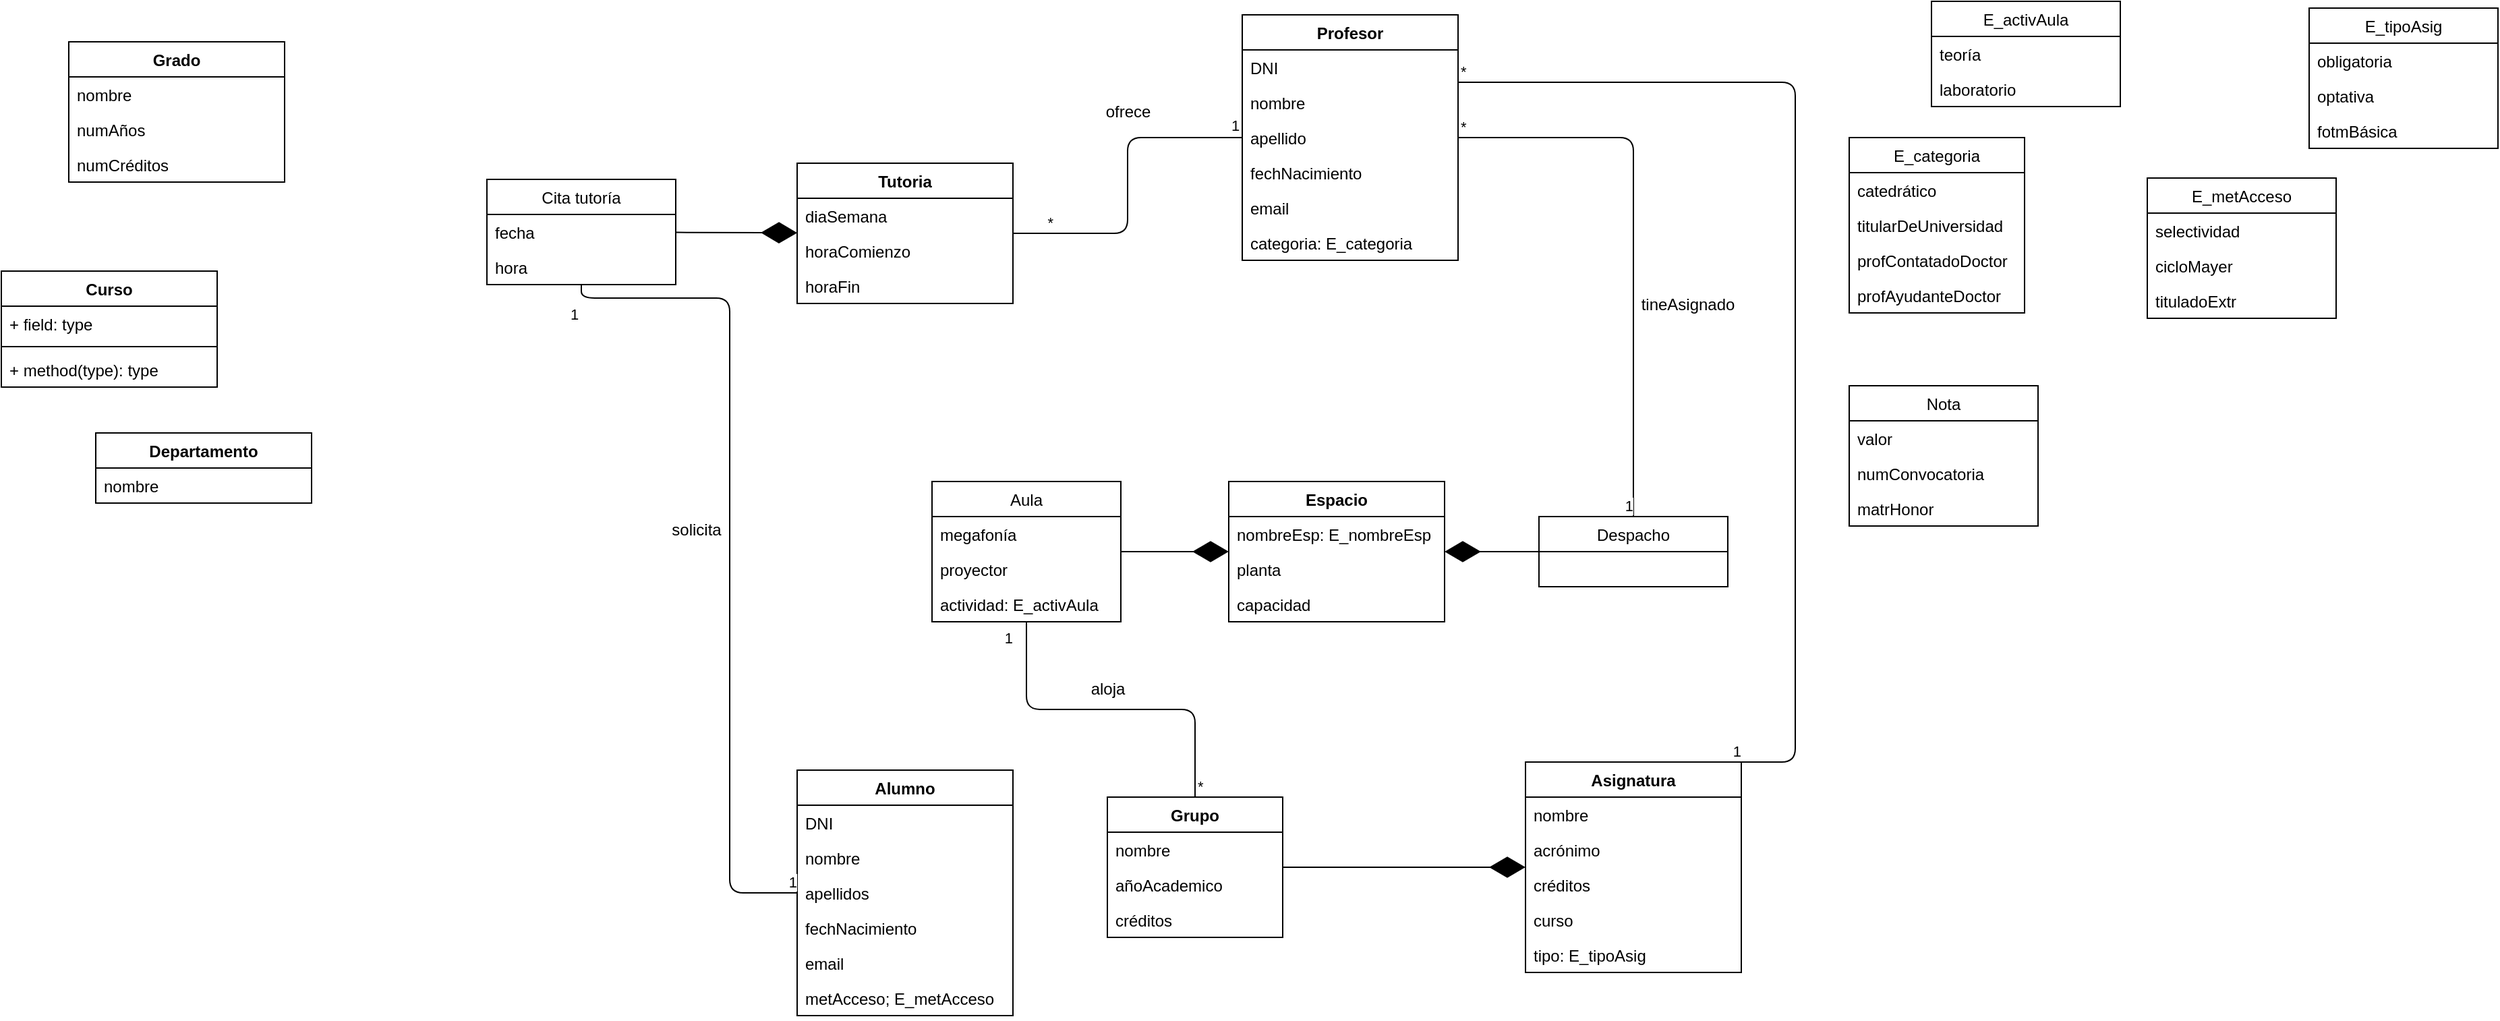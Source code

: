 <mxfile version="13.8.8" type="github">
  <diagram name="Page-1" id="e7e014a7-5840-1c2e-5031-d8a46d1fe8dd">
    <mxGraphModel dx="1422" dy="762" grid="1" gridSize="10" guides="1" tooltips="1" connect="1" arrows="1" fold="1" page="1" pageScale="1" pageWidth="1169" pageHeight="826" background="#ffffff" math="0" shadow="0">
      <root>
        <mxCell id="0" />
        <mxCell id="1" parent="0" />
        <mxCell id="M6ggTWckeQVyD1pX4SUF-41" value="Alumno" style="swimlane;fontStyle=1;align=center;verticalAlign=top;childLayout=stackLayout;horizontal=1;startSize=26;horizontalStack=0;resizeParent=1;resizeParentMax=0;resizeLast=0;collapsible=1;marginBottom=0;" parent="1" vertex="1">
          <mxGeometry x="670" y="580" width="160" height="182" as="geometry" />
        </mxCell>
        <mxCell id="M6ggTWckeQVyD1pX4SUF-164" value="DNI" style="text;strokeColor=none;fillColor=none;align=left;verticalAlign=top;spacingLeft=4;spacingRight=4;overflow=hidden;rotatable=0;points=[[0,0.5],[1,0.5]];portConstraint=eastwest;" parent="M6ggTWckeQVyD1pX4SUF-41" vertex="1">
          <mxGeometry y="26" width="160" height="26" as="geometry" />
        </mxCell>
        <mxCell id="M6ggTWckeQVyD1pX4SUF-165" value="nombre" style="text;strokeColor=none;fillColor=none;align=left;verticalAlign=top;spacingLeft=4;spacingRight=4;overflow=hidden;rotatable=0;points=[[0,0.5],[1,0.5]];portConstraint=eastwest;" parent="M6ggTWckeQVyD1pX4SUF-41" vertex="1">
          <mxGeometry y="52" width="160" height="26" as="geometry" />
        </mxCell>
        <mxCell id="M6ggTWckeQVyD1pX4SUF-166" value="apellidos" style="text;strokeColor=none;fillColor=none;align=left;verticalAlign=top;spacingLeft=4;spacingRight=4;overflow=hidden;rotatable=0;points=[[0,0.5],[1,0.5]];portConstraint=eastwest;" parent="M6ggTWckeQVyD1pX4SUF-41" vertex="1">
          <mxGeometry y="78" width="160" height="26" as="geometry" />
        </mxCell>
        <mxCell id="M6ggTWckeQVyD1pX4SUF-167" value="fechNacimiento" style="text;strokeColor=none;fillColor=none;align=left;verticalAlign=top;spacingLeft=4;spacingRight=4;overflow=hidden;rotatable=0;points=[[0,0.5],[1,0.5]];portConstraint=eastwest;" parent="M6ggTWckeQVyD1pX4SUF-41" vertex="1">
          <mxGeometry y="104" width="160" height="26" as="geometry" />
        </mxCell>
        <mxCell id="M6ggTWckeQVyD1pX4SUF-168" value="email" style="text;strokeColor=none;fillColor=none;align=left;verticalAlign=top;spacingLeft=4;spacingRight=4;overflow=hidden;rotatable=0;points=[[0,0.5],[1,0.5]];portConstraint=eastwest;" parent="M6ggTWckeQVyD1pX4SUF-41" vertex="1">
          <mxGeometry y="130" width="160" height="26" as="geometry" />
        </mxCell>
        <mxCell id="M6ggTWckeQVyD1pX4SUF-42" value="metAcceso; E_metAcceso" style="text;strokeColor=none;fillColor=none;align=left;verticalAlign=top;spacingLeft=4;spacingRight=4;overflow=hidden;rotatable=0;points=[[0,0.5],[1,0.5]];portConstraint=eastwest;" parent="M6ggTWckeQVyD1pX4SUF-41" vertex="1">
          <mxGeometry y="156" width="160" height="26" as="geometry" />
        </mxCell>
        <mxCell id="M6ggTWckeQVyD1pX4SUF-49" value="Asignatura" style="swimlane;fontStyle=1;align=center;verticalAlign=top;childLayout=stackLayout;horizontal=1;startSize=26;horizontalStack=0;resizeParent=1;resizeParentMax=0;resizeLast=0;collapsible=1;marginBottom=0;" parent="1" vertex="1">
          <mxGeometry x="1210" y="574" width="160" height="156" as="geometry" />
        </mxCell>
        <mxCell id="M6ggTWckeQVyD1pX4SUF-156" value="nombre" style="text;strokeColor=none;fillColor=none;align=left;verticalAlign=top;spacingLeft=4;spacingRight=4;overflow=hidden;rotatable=0;points=[[0,0.5],[1,0.5]];portConstraint=eastwest;" parent="M6ggTWckeQVyD1pX4SUF-49" vertex="1">
          <mxGeometry y="26" width="160" height="26" as="geometry" />
        </mxCell>
        <mxCell id="M6ggTWckeQVyD1pX4SUF-157" value="acrónimo" style="text;strokeColor=none;fillColor=none;align=left;verticalAlign=top;spacingLeft=4;spacingRight=4;overflow=hidden;rotatable=0;points=[[0,0.5],[1,0.5]];portConstraint=eastwest;" parent="M6ggTWckeQVyD1pX4SUF-49" vertex="1">
          <mxGeometry y="52" width="160" height="26" as="geometry" />
        </mxCell>
        <mxCell id="M6ggTWckeQVyD1pX4SUF-158" value="créditos" style="text;strokeColor=none;fillColor=none;align=left;verticalAlign=top;spacingLeft=4;spacingRight=4;overflow=hidden;rotatable=0;points=[[0,0.5],[1,0.5]];portConstraint=eastwest;" parent="M6ggTWckeQVyD1pX4SUF-49" vertex="1">
          <mxGeometry y="78" width="160" height="26" as="geometry" />
        </mxCell>
        <mxCell id="M6ggTWckeQVyD1pX4SUF-159" value="curso" style="text;strokeColor=none;fillColor=none;align=left;verticalAlign=top;spacingLeft=4;spacingRight=4;overflow=hidden;rotatable=0;points=[[0,0.5],[1,0.5]];portConstraint=eastwest;" parent="M6ggTWckeQVyD1pX4SUF-49" vertex="1">
          <mxGeometry y="104" width="160" height="26" as="geometry" />
        </mxCell>
        <mxCell id="M6ggTWckeQVyD1pX4SUF-50" value="tipo: E_tipoAsig" style="text;strokeColor=none;fillColor=none;align=left;verticalAlign=top;spacingLeft=4;spacingRight=4;overflow=hidden;rotatable=0;points=[[0,0.5],[1,0.5]];portConstraint=eastwest;" parent="M6ggTWckeQVyD1pX4SUF-49" vertex="1">
          <mxGeometry y="130" width="160" height="26" as="geometry" />
        </mxCell>
        <mxCell id="M6ggTWckeQVyD1pX4SUF-53" value="Grado" style="swimlane;fontStyle=1;align=center;verticalAlign=top;childLayout=stackLayout;horizontal=1;startSize=26;horizontalStack=0;resizeParent=1;resizeParentMax=0;resizeLast=0;collapsible=1;marginBottom=0;" parent="1" vertex="1">
          <mxGeometry x="130" y="40" width="160" height="104" as="geometry" />
        </mxCell>
        <mxCell id="M6ggTWckeQVyD1pX4SUF-177" value="nombre" style="text;strokeColor=none;fillColor=none;align=left;verticalAlign=top;spacingLeft=4;spacingRight=4;overflow=hidden;rotatable=0;points=[[0,0.5],[1,0.5]];portConstraint=eastwest;" parent="M6ggTWckeQVyD1pX4SUF-53" vertex="1">
          <mxGeometry y="26" width="160" height="26" as="geometry" />
        </mxCell>
        <mxCell id="M6ggTWckeQVyD1pX4SUF-178" value="numAños" style="text;strokeColor=none;fillColor=none;align=left;verticalAlign=top;spacingLeft=4;spacingRight=4;overflow=hidden;rotatable=0;points=[[0,0.5],[1,0.5]];portConstraint=eastwest;" parent="M6ggTWckeQVyD1pX4SUF-53" vertex="1">
          <mxGeometry y="52" width="160" height="26" as="geometry" />
        </mxCell>
        <mxCell id="M6ggTWckeQVyD1pX4SUF-54" value="numCréditos" style="text;strokeColor=none;fillColor=none;align=left;verticalAlign=top;spacingLeft=4;spacingRight=4;overflow=hidden;rotatable=0;points=[[0,0.5],[1,0.5]];portConstraint=eastwest;" parent="M6ggTWckeQVyD1pX4SUF-53" vertex="1">
          <mxGeometry y="78" width="160" height="26" as="geometry" />
        </mxCell>
        <mxCell id="M6ggTWckeQVyD1pX4SUF-70" value="Espacio" style="swimlane;fontStyle=1;align=center;verticalAlign=top;childLayout=stackLayout;horizontal=1;startSize=26;horizontalStack=0;resizeParent=1;resizeParentMax=0;resizeLast=0;collapsible=1;marginBottom=0;" parent="1" vertex="1">
          <mxGeometry x="990" y="366" width="160" height="104" as="geometry" />
        </mxCell>
        <mxCell id="M6ggTWckeQVyD1pX4SUF-121" value="nombreEsp: E_nombreEsp" style="text;strokeColor=none;fillColor=none;align=left;verticalAlign=top;spacingLeft=4;spacingRight=4;overflow=hidden;rotatable=0;points=[[0,0.5],[1,0.5]];portConstraint=eastwest;" parent="M6ggTWckeQVyD1pX4SUF-70" vertex="1">
          <mxGeometry y="26" width="160" height="26" as="geometry" />
        </mxCell>
        <mxCell id="M6ggTWckeQVyD1pX4SUF-122" value="planta" style="text;strokeColor=none;fillColor=none;align=left;verticalAlign=top;spacingLeft=4;spacingRight=4;overflow=hidden;rotatable=0;points=[[0,0.5],[1,0.5]];portConstraint=eastwest;" parent="M6ggTWckeQVyD1pX4SUF-70" vertex="1">
          <mxGeometry y="52" width="160" height="26" as="geometry" />
        </mxCell>
        <mxCell id="M6ggTWckeQVyD1pX4SUF-71" value="capacidad" style="text;strokeColor=none;fillColor=none;align=left;verticalAlign=top;spacingLeft=4;spacingRight=4;overflow=hidden;rotatable=0;points=[[0,0.5],[1,0.5]];portConstraint=eastwest;" parent="M6ggTWckeQVyD1pX4SUF-70" vertex="1">
          <mxGeometry y="78" width="160" height="26" as="geometry" />
        </mxCell>
        <mxCell id="M6ggTWckeQVyD1pX4SUF-74" value="Departamento" style="swimlane;fontStyle=1;align=center;verticalAlign=top;childLayout=stackLayout;horizontal=1;startSize=26;horizontalStack=0;resizeParent=1;resizeParentMax=0;resizeLast=0;collapsible=1;marginBottom=0;" parent="1" vertex="1">
          <mxGeometry x="150" y="330" width="160" height="52" as="geometry" />
        </mxCell>
        <mxCell id="M6ggTWckeQVyD1pX4SUF-75" value="nombre" style="text;strokeColor=none;fillColor=none;align=left;verticalAlign=top;spacingLeft=4;spacingRight=4;overflow=hidden;rotatable=0;points=[[0,0.5],[1,0.5]];portConstraint=eastwest;" parent="M6ggTWckeQVyD1pX4SUF-74" vertex="1">
          <mxGeometry y="26" width="160" height="26" as="geometry" />
        </mxCell>
        <mxCell id="M6ggTWckeQVyD1pX4SUF-78" value="Grupo" style="swimlane;fontStyle=1;align=center;verticalAlign=top;childLayout=stackLayout;horizontal=1;startSize=26;horizontalStack=0;resizeParent=1;resizeParentMax=0;resizeLast=0;collapsible=1;marginBottom=0;" parent="1" vertex="1">
          <mxGeometry x="900" y="600" width="130" height="104" as="geometry" />
        </mxCell>
        <mxCell id="M6ggTWckeQVyD1pX4SUF-179" value="nombre" style="text;strokeColor=none;fillColor=none;align=left;verticalAlign=top;spacingLeft=4;spacingRight=4;overflow=hidden;rotatable=0;points=[[0,0.5],[1,0.5]];portConstraint=eastwest;" parent="M6ggTWckeQVyD1pX4SUF-78" vertex="1">
          <mxGeometry y="26" width="130" height="26" as="geometry" />
        </mxCell>
        <mxCell id="M6ggTWckeQVyD1pX4SUF-180" value="añoAcademico" style="text;strokeColor=none;fillColor=none;align=left;verticalAlign=top;spacingLeft=4;spacingRight=4;overflow=hidden;rotatable=0;points=[[0,0.5],[1,0.5]];portConstraint=eastwest;" parent="M6ggTWckeQVyD1pX4SUF-78" vertex="1">
          <mxGeometry y="52" width="130" height="26" as="geometry" />
        </mxCell>
        <mxCell id="M6ggTWckeQVyD1pX4SUF-79" value="créditos" style="text;strokeColor=none;fillColor=none;align=left;verticalAlign=top;spacingLeft=4;spacingRight=4;overflow=hidden;rotatable=0;points=[[0,0.5],[1,0.5]];portConstraint=eastwest;" parent="M6ggTWckeQVyD1pX4SUF-78" vertex="1">
          <mxGeometry y="78" width="130" height="26" as="geometry" />
        </mxCell>
        <mxCell id="M6ggTWckeQVyD1pX4SUF-82" value="Profesor" style="swimlane;fontStyle=1;align=center;verticalAlign=top;childLayout=stackLayout;horizontal=1;startSize=26;horizontalStack=0;resizeParent=1;resizeParentMax=0;resizeLast=0;collapsible=1;marginBottom=0;" parent="1" vertex="1">
          <mxGeometry x="1000" y="20" width="160" height="182" as="geometry" />
        </mxCell>
        <mxCell id="M6ggTWckeQVyD1pX4SUF-83" value="DNI" style="text;strokeColor=none;fillColor=none;align=left;verticalAlign=top;spacingLeft=4;spacingRight=4;overflow=hidden;rotatable=0;points=[[0,0.5],[1,0.5]];portConstraint=eastwest;" parent="M6ggTWckeQVyD1pX4SUF-82" vertex="1">
          <mxGeometry y="26" width="160" height="26" as="geometry" />
        </mxCell>
        <mxCell id="M6ggTWckeQVyD1pX4SUF-95" value="nombre" style="text;strokeColor=none;fillColor=none;align=left;verticalAlign=top;spacingLeft=4;spacingRight=4;overflow=hidden;rotatable=0;points=[[0,0.5],[1,0.5]];portConstraint=eastwest;" parent="M6ggTWckeQVyD1pX4SUF-82" vertex="1">
          <mxGeometry y="52" width="160" height="26" as="geometry" />
        </mxCell>
        <mxCell id="M6ggTWckeQVyD1pX4SUF-96" value="apellido" style="text;strokeColor=none;fillColor=none;align=left;verticalAlign=top;spacingLeft=4;spacingRight=4;overflow=hidden;rotatable=0;points=[[0,0.5],[1,0.5]];portConstraint=eastwest;" parent="M6ggTWckeQVyD1pX4SUF-82" vertex="1">
          <mxGeometry y="78" width="160" height="26" as="geometry" />
        </mxCell>
        <mxCell id="M6ggTWckeQVyD1pX4SUF-97" value="fechNacimiento" style="text;strokeColor=none;fillColor=none;align=left;verticalAlign=top;spacingLeft=4;spacingRight=4;overflow=hidden;rotatable=0;points=[[0,0.5],[1,0.5]];portConstraint=eastwest;" parent="M6ggTWckeQVyD1pX4SUF-82" vertex="1">
          <mxGeometry y="104" width="160" height="26" as="geometry" />
        </mxCell>
        <mxCell id="M6ggTWckeQVyD1pX4SUF-98" value="email" style="text;strokeColor=none;fillColor=none;align=left;verticalAlign=top;spacingLeft=4;spacingRight=4;overflow=hidden;rotatable=0;points=[[0,0.5],[1,0.5]];portConstraint=eastwest;" parent="M6ggTWckeQVyD1pX4SUF-82" vertex="1">
          <mxGeometry y="130" width="160" height="26" as="geometry" />
        </mxCell>
        <mxCell id="M6ggTWckeQVyD1pX4SUF-99" value="categoria: E_categoria" style="text;strokeColor=none;fillColor=none;align=left;verticalAlign=top;spacingLeft=4;spacingRight=4;overflow=hidden;rotatable=0;points=[[0,0.5],[1,0.5]];portConstraint=eastwest;" parent="M6ggTWckeQVyD1pX4SUF-82" vertex="1">
          <mxGeometry y="156" width="160" height="26" as="geometry" />
        </mxCell>
        <mxCell id="M6ggTWckeQVyD1pX4SUF-87" value="Tutoria" style="swimlane;fontStyle=1;align=center;verticalAlign=top;childLayout=stackLayout;horizontal=1;startSize=26;horizontalStack=0;resizeParent=1;resizeParentMax=0;resizeLast=0;collapsible=1;marginBottom=0;" parent="1" vertex="1">
          <mxGeometry x="670" y="130" width="160" height="104" as="geometry" />
        </mxCell>
        <mxCell id="M6ggTWckeQVyD1pX4SUF-123" value="diaSemana" style="text;strokeColor=none;fillColor=none;align=left;verticalAlign=top;spacingLeft=4;spacingRight=4;overflow=hidden;rotatable=0;points=[[0,0.5],[1,0.5]];portConstraint=eastwest;" parent="M6ggTWckeQVyD1pX4SUF-87" vertex="1">
          <mxGeometry y="26" width="160" height="26" as="geometry" />
        </mxCell>
        <mxCell id="M6ggTWckeQVyD1pX4SUF-126" value="horaComienzo" style="text;strokeColor=none;fillColor=none;align=left;verticalAlign=top;spacingLeft=4;spacingRight=4;overflow=hidden;rotatable=0;points=[[0,0.5],[1,0.5]];portConstraint=eastwest;" parent="M6ggTWckeQVyD1pX4SUF-87" vertex="1">
          <mxGeometry y="52" width="160" height="26" as="geometry" />
        </mxCell>
        <mxCell id="M6ggTWckeQVyD1pX4SUF-88" value="horaFin" style="text;strokeColor=none;fillColor=none;align=left;verticalAlign=top;spacingLeft=4;spacingRight=4;overflow=hidden;rotatable=0;points=[[0,0.5],[1,0.5]];portConstraint=eastwest;" parent="M6ggTWckeQVyD1pX4SUF-87" vertex="1">
          <mxGeometry y="78" width="160" height="26" as="geometry" />
        </mxCell>
        <mxCell id="M6ggTWckeQVyD1pX4SUF-91" value="Curso" style="swimlane;fontStyle=1;align=center;verticalAlign=top;childLayout=stackLayout;horizontal=1;startSize=26;horizontalStack=0;resizeParent=1;resizeParentMax=0;resizeLast=0;collapsible=1;marginBottom=0;" parent="1" vertex="1">
          <mxGeometry x="80" y="210" width="160" height="86" as="geometry" />
        </mxCell>
        <mxCell id="M6ggTWckeQVyD1pX4SUF-92" value="+ field: type" style="text;strokeColor=none;fillColor=none;align=left;verticalAlign=top;spacingLeft=4;spacingRight=4;overflow=hidden;rotatable=0;points=[[0,0.5],[1,0.5]];portConstraint=eastwest;" parent="M6ggTWckeQVyD1pX4SUF-91" vertex="1">
          <mxGeometry y="26" width="160" height="26" as="geometry" />
        </mxCell>
        <mxCell id="M6ggTWckeQVyD1pX4SUF-93" value="" style="line;strokeWidth=1;fillColor=none;align=left;verticalAlign=middle;spacingTop=-1;spacingLeft=3;spacingRight=3;rotatable=0;labelPosition=right;points=[];portConstraint=eastwest;" parent="M6ggTWckeQVyD1pX4SUF-91" vertex="1">
          <mxGeometry y="52" width="160" height="8" as="geometry" />
        </mxCell>
        <mxCell id="M6ggTWckeQVyD1pX4SUF-94" value="+ method(type): type" style="text;strokeColor=none;fillColor=none;align=left;verticalAlign=top;spacingLeft=4;spacingRight=4;overflow=hidden;rotatable=0;points=[[0,0.5],[1,0.5]];portConstraint=eastwest;" parent="M6ggTWckeQVyD1pX4SUF-91" vertex="1">
          <mxGeometry y="60" width="160" height="26" as="geometry" />
        </mxCell>
        <mxCell id="M6ggTWckeQVyD1pX4SUF-113" value="E_categoria" style="swimlane;fontStyle=0;childLayout=stackLayout;horizontal=1;startSize=26;fillColor=none;horizontalStack=0;resizeParent=1;resizeParentMax=0;resizeLast=0;collapsible=1;marginBottom=0;" parent="1" vertex="1">
          <mxGeometry x="1450" y="111" width="130" height="130" as="geometry" />
        </mxCell>
        <mxCell id="M6ggTWckeQVyD1pX4SUF-114" value="catedrático" style="text;strokeColor=none;fillColor=none;align=left;verticalAlign=top;spacingLeft=4;spacingRight=4;overflow=hidden;rotatable=0;points=[[0,0.5],[1,0.5]];portConstraint=eastwest;" parent="M6ggTWckeQVyD1pX4SUF-113" vertex="1">
          <mxGeometry y="26" width="130" height="26" as="geometry" />
        </mxCell>
        <mxCell id="M6ggTWckeQVyD1pX4SUF-117" value="titularDeUniversidad" style="text;strokeColor=none;fillColor=none;align=left;verticalAlign=top;spacingLeft=4;spacingRight=4;overflow=hidden;rotatable=0;points=[[0,0.5],[1,0.5]];portConstraint=eastwest;" parent="M6ggTWckeQVyD1pX4SUF-113" vertex="1">
          <mxGeometry y="52" width="130" height="26" as="geometry" />
        </mxCell>
        <mxCell id="M6ggTWckeQVyD1pX4SUF-115" value="profContatadoDoctor" style="text;strokeColor=none;fillColor=none;align=left;verticalAlign=top;spacingLeft=4;spacingRight=4;overflow=hidden;rotatable=0;points=[[0,0.5],[1,0.5]];portConstraint=eastwest;" parent="M6ggTWckeQVyD1pX4SUF-113" vertex="1">
          <mxGeometry y="78" width="130" height="26" as="geometry" />
        </mxCell>
        <mxCell id="M6ggTWckeQVyD1pX4SUF-116" value="profAyudanteDoctor" style="text;strokeColor=none;fillColor=none;align=left;verticalAlign=top;spacingLeft=4;spacingRight=4;overflow=hidden;rotatable=0;points=[[0,0.5],[1,0.5]];portConstraint=eastwest;" parent="M6ggTWckeQVyD1pX4SUF-113" vertex="1">
          <mxGeometry y="104" width="130" height="26" as="geometry" />
        </mxCell>
        <mxCell id="M6ggTWckeQVyD1pX4SUF-135" value="Aula" style="swimlane;fontStyle=0;childLayout=stackLayout;horizontal=1;startSize=26;fillColor=none;horizontalStack=0;resizeParent=1;resizeParentMax=0;resizeLast=0;collapsible=1;marginBottom=0;" parent="1" vertex="1">
          <mxGeometry x="770" y="366" width="140" height="104" as="geometry" />
        </mxCell>
        <mxCell id="M6ggTWckeQVyD1pX4SUF-136" value="megafonía" style="text;strokeColor=none;fillColor=none;align=left;verticalAlign=top;spacingLeft=4;spacingRight=4;overflow=hidden;rotatable=0;points=[[0,0.5],[1,0.5]];portConstraint=eastwest;" parent="M6ggTWckeQVyD1pX4SUF-135" vertex="1">
          <mxGeometry y="26" width="140" height="26" as="geometry" />
        </mxCell>
        <mxCell id="M6ggTWckeQVyD1pX4SUF-151" value="proyector" style="text;strokeColor=none;fillColor=none;align=left;verticalAlign=top;spacingLeft=4;spacingRight=4;overflow=hidden;rotatable=0;points=[[0,0.5],[1,0.5]];portConstraint=eastwest;" parent="M6ggTWckeQVyD1pX4SUF-135" vertex="1">
          <mxGeometry y="52" width="140" height="26" as="geometry" />
        </mxCell>
        <mxCell id="M6ggTWckeQVyD1pX4SUF-137" value="actividad: E_activAula" style="text;strokeColor=none;fillColor=none;align=left;verticalAlign=top;spacingLeft=4;spacingRight=4;overflow=hidden;rotatable=0;points=[[0,0.5],[1,0.5]];portConstraint=eastwest;" parent="M6ggTWckeQVyD1pX4SUF-135" vertex="1">
          <mxGeometry y="78" width="140" height="26" as="geometry" />
        </mxCell>
        <mxCell id="M6ggTWckeQVyD1pX4SUF-139" value="Despacho" style="swimlane;fontStyle=0;childLayout=stackLayout;horizontal=1;startSize=26;fillColor=none;horizontalStack=0;resizeParent=1;resizeParentMax=0;resizeLast=0;collapsible=1;marginBottom=0;" parent="1" vertex="1">
          <mxGeometry x="1220" y="392" width="140" height="52" as="geometry" />
        </mxCell>
        <mxCell id="M6ggTWckeQVyD1pX4SUF-145" value="" style="endArrow=diamondThin;endFill=1;endSize=24;html=1;" parent="1" source="M6ggTWckeQVyD1pX4SUF-139" target="M6ggTWckeQVyD1pX4SUF-70" edge="1">
          <mxGeometry width="160" relative="1" as="geometry">
            <mxPoint x="620" y="390" as="sourcePoint" />
            <mxPoint x="780" y="390" as="targetPoint" />
          </mxGeometry>
        </mxCell>
        <mxCell id="M6ggTWckeQVyD1pX4SUF-147" value="" style="endArrow=diamondThin;endFill=1;endSize=24;html=1;" parent="1" source="M6ggTWckeQVyD1pX4SUF-135" target="M6ggTWckeQVyD1pX4SUF-70" edge="1">
          <mxGeometry width="160" relative="1" as="geometry">
            <mxPoint x="620" y="370" as="sourcePoint" />
            <mxPoint x="780" y="370" as="targetPoint" />
          </mxGeometry>
        </mxCell>
        <mxCell id="M6ggTWckeQVyD1pX4SUF-148" value="" style="endArrow=none;html=1;edgeStyle=orthogonalEdgeStyle;" parent="1" source="M6ggTWckeQVyD1pX4SUF-82" target="M6ggTWckeQVyD1pX4SUF-139" edge="1">
          <mxGeometry relative="1" as="geometry">
            <mxPoint x="620" y="370" as="sourcePoint" />
            <mxPoint x="780" y="370" as="targetPoint" />
          </mxGeometry>
        </mxCell>
        <mxCell id="M6ggTWckeQVyD1pX4SUF-149" value="*" style="edgeLabel;resizable=0;html=1;align=left;verticalAlign=bottom;" parent="M6ggTWckeQVyD1pX4SUF-148" connectable="0" vertex="1">
          <mxGeometry x="-1" relative="1" as="geometry" />
        </mxCell>
        <mxCell id="M6ggTWckeQVyD1pX4SUF-150" value="1" style="edgeLabel;resizable=0;html=1;align=right;verticalAlign=bottom;" parent="M6ggTWckeQVyD1pX4SUF-148" connectable="0" vertex="1">
          <mxGeometry x="1" relative="1" as="geometry" />
        </mxCell>
        <mxCell id="M6ggTWckeQVyD1pX4SUF-152" value="E_activAula" style="swimlane;fontStyle=0;childLayout=stackLayout;horizontal=1;startSize=26;fillColor=none;horizontalStack=0;resizeParent=1;resizeParentMax=0;resizeLast=0;collapsible=1;marginBottom=0;" parent="1" vertex="1">
          <mxGeometry x="1511" y="10" width="140" height="78" as="geometry" />
        </mxCell>
        <mxCell id="M6ggTWckeQVyD1pX4SUF-153" value="teoría" style="text;strokeColor=none;fillColor=none;align=left;verticalAlign=top;spacingLeft=4;spacingRight=4;overflow=hidden;rotatable=0;points=[[0,0.5],[1,0.5]];portConstraint=eastwest;" parent="M6ggTWckeQVyD1pX4SUF-152" vertex="1">
          <mxGeometry y="26" width="140" height="26" as="geometry" />
        </mxCell>
        <mxCell id="M6ggTWckeQVyD1pX4SUF-154" value="laboratorio" style="text;strokeColor=none;fillColor=none;align=left;verticalAlign=top;spacingLeft=4;spacingRight=4;overflow=hidden;rotatable=0;points=[[0,0.5],[1,0.5]];portConstraint=eastwest;" parent="M6ggTWckeQVyD1pX4SUF-152" vertex="1">
          <mxGeometry y="52" width="140" height="26" as="geometry" />
        </mxCell>
        <mxCell id="M6ggTWckeQVyD1pX4SUF-160" value="E_tipoAsig" style="swimlane;fontStyle=0;childLayout=stackLayout;horizontal=1;startSize=26;fillColor=none;horizontalStack=0;resizeParent=1;resizeParentMax=0;resizeLast=0;collapsible=1;marginBottom=0;" parent="1" vertex="1">
          <mxGeometry x="1791" y="15" width="140" height="104" as="geometry" />
        </mxCell>
        <mxCell id="M6ggTWckeQVyD1pX4SUF-161" value="obligatoria" style="text;strokeColor=none;fillColor=none;align=left;verticalAlign=top;spacingLeft=4;spacingRight=4;overflow=hidden;rotatable=0;points=[[0,0.5],[1,0.5]];portConstraint=eastwest;" parent="M6ggTWckeQVyD1pX4SUF-160" vertex="1">
          <mxGeometry y="26" width="140" height="26" as="geometry" />
        </mxCell>
        <mxCell id="M6ggTWckeQVyD1pX4SUF-162" value="optativa" style="text;strokeColor=none;fillColor=none;align=left;verticalAlign=top;spacingLeft=4;spacingRight=4;overflow=hidden;rotatable=0;points=[[0,0.5],[1,0.5]];portConstraint=eastwest;" parent="M6ggTWckeQVyD1pX4SUF-160" vertex="1">
          <mxGeometry y="52" width="140" height="26" as="geometry" />
        </mxCell>
        <mxCell id="M6ggTWckeQVyD1pX4SUF-163" value="fotmBásica" style="text;strokeColor=none;fillColor=none;align=left;verticalAlign=top;spacingLeft=4;spacingRight=4;overflow=hidden;rotatable=0;points=[[0,0.5],[1,0.5]];portConstraint=eastwest;" parent="M6ggTWckeQVyD1pX4SUF-160" vertex="1">
          <mxGeometry y="78" width="140" height="26" as="geometry" />
        </mxCell>
        <mxCell id="M6ggTWckeQVyD1pX4SUF-169" value="E_metAcceso" style="swimlane;fontStyle=0;childLayout=stackLayout;horizontal=1;startSize=26;fillColor=none;horizontalStack=0;resizeParent=1;resizeParentMax=0;resizeLast=0;collapsible=1;marginBottom=0;" parent="1" vertex="1">
          <mxGeometry x="1671" y="141" width="140" height="104" as="geometry" />
        </mxCell>
        <mxCell id="M6ggTWckeQVyD1pX4SUF-170" value="selectividad" style="text;strokeColor=none;fillColor=none;align=left;verticalAlign=top;spacingLeft=4;spacingRight=4;overflow=hidden;rotatable=0;points=[[0,0.5],[1,0.5]];portConstraint=eastwest;" parent="M6ggTWckeQVyD1pX4SUF-169" vertex="1">
          <mxGeometry y="26" width="140" height="26" as="geometry" />
        </mxCell>
        <mxCell id="M6ggTWckeQVyD1pX4SUF-171" value="cicloMayer" style="text;strokeColor=none;fillColor=none;align=left;verticalAlign=top;spacingLeft=4;spacingRight=4;overflow=hidden;rotatable=0;points=[[0,0.5],[1,0.5]];portConstraint=eastwest;" parent="M6ggTWckeQVyD1pX4SUF-169" vertex="1">
          <mxGeometry y="52" width="140" height="26" as="geometry" />
        </mxCell>
        <mxCell id="M6ggTWckeQVyD1pX4SUF-172" value="tituladoExtr" style="text;strokeColor=none;fillColor=none;align=left;verticalAlign=top;spacingLeft=4;spacingRight=4;overflow=hidden;rotatable=0;points=[[0,0.5],[1,0.5]];portConstraint=eastwest;" parent="M6ggTWckeQVyD1pX4SUF-169" vertex="1">
          <mxGeometry y="78" width="140" height="26" as="geometry" />
        </mxCell>
        <mxCell id="M6ggTWckeQVyD1pX4SUF-173" value="Nota" style="swimlane;fontStyle=0;childLayout=stackLayout;horizontal=1;startSize=26;fillColor=none;horizontalStack=0;resizeParent=1;resizeParentMax=0;resizeLast=0;collapsible=1;marginBottom=0;" parent="1" vertex="1">
          <mxGeometry x="1450" y="295" width="140" height="104" as="geometry" />
        </mxCell>
        <mxCell id="M6ggTWckeQVyD1pX4SUF-174" value="valor" style="text;strokeColor=none;fillColor=none;align=left;verticalAlign=top;spacingLeft=4;spacingRight=4;overflow=hidden;rotatable=0;points=[[0,0.5],[1,0.5]];portConstraint=eastwest;" parent="M6ggTWckeQVyD1pX4SUF-173" vertex="1">
          <mxGeometry y="26" width="140" height="26" as="geometry" />
        </mxCell>
        <mxCell id="M6ggTWckeQVyD1pX4SUF-175" value="numConvocatoria" style="text;strokeColor=none;fillColor=none;align=left;verticalAlign=top;spacingLeft=4;spacingRight=4;overflow=hidden;rotatable=0;points=[[0,0.5],[1,0.5]];portConstraint=eastwest;" parent="M6ggTWckeQVyD1pX4SUF-173" vertex="1">
          <mxGeometry y="52" width="140" height="26" as="geometry" />
        </mxCell>
        <mxCell id="M6ggTWckeQVyD1pX4SUF-176" value="matrHonor" style="text;strokeColor=none;fillColor=none;align=left;verticalAlign=top;spacingLeft=4;spacingRight=4;overflow=hidden;rotatable=0;points=[[0,0.5],[1,0.5]];portConstraint=eastwest;" parent="M6ggTWckeQVyD1pX4SUF-173" vertex="1">
          <mxGeometry y="78" width="140" height="26" as="geometry" />
        </mxCell>
        <mxCell id="UAa4CJf52LfsiErVCVyS-1" value="" style="endArrow=none;html=1;edgeStyle=orthogonalEdgeStyle;" edge="1" parent="1" source="M6ggTWckeQVyD1pX4SUF-82" target="M6ggTWckeQVyD1pX4SUF-87">
          <mxGeometry relative="1" as="geometry">
            <mxPoint x="640" y="260" as="sourcePoint" />
            <mxPoint x="800" y="260" as="targetPoint" />
          </mxGeometry>
        </mxCell>
        <mxCell id="UAa4CJf52LfsiErVCVyS-2" value="1" style="edgeLabel;resizable=0;html=1;align=left;verticalAlign=bottom;" connectable="0" vertex="1" parent="UAa4CJf52LfsiErVCVyS-1">
          <mxGeometry x="-1" relative="1" as="geometry">
            <mxPoint x="-10" y="-1" as="offset" />
          </mxGeometry>
        </mxCell>
        <mxCell id="UAa4CJf52LfsiErVCVyS-3" value="*" style="edgeLabel;resizable=0;html=1;align=right;verticalAlign=bottom;" connectable="0" vertex="1" parent="UAa4CJf52LfsiErVCVyS-1">
          <mxGeometry x="1" relative="1" as="geometry">
            <mxPoint x="30" as="offset" />
          </mxGeometry>
        </mxCell>
        <mxCell id="UAa4CJf52LfsiErVCVyS-4" value="Cita tutoría" style="swimlane;fontStyle=0;childLayout=stackLayout;horizontal=1;startSize=26;fillColor=none;horizontalStack=0;resizeParent=1;resizeParentMax=0;resizeLast=0;collapsible=1;marginBottom=0;" vertex="1" parent="1">
          <mxGeometry x="440" y="142" width="140" height="78" as="geometry" />
        </mxCell>
        <mxCell id="UAa4CJf52LfsiErVCVyS-5" value="fecha" style="text;strokeColor=none;fillColor=none;align=left;verticalAlign=top;spacingLeft=4;spacingRight=4;overflow=hidden;rotatable=0;points=[[0,0.5],[1,0.5]];portConstraint=eastwest;" vertex="1" parent="UAa4CJf52LfsiErVCVyS-4">
          <mxGeometry y="26" width="140" height="26" as="geometry" />
        </mxCell>
        <mxCell id="UAa4CJf52LfsiErVCVyS-6" value="hora" style="text;strokeColor=none;fillColor=none;align=left;verticalAlign=top;spacingLeft=4;spacingRight=4;overflow=hidden;rotatable=0;points=[[0,0.5],[1,0.5]];portConstraint=eastwest;" vertex="1" parent="UAa4CJf52LfsiErVCVyS-4">
          <mxGeometry y="52" width="140" height="26" as="geometry" />
        </mxCell>
        <mxCell id="UAa4CJf52LfsiErVCVyS-8" value="" style="endArrow=diamondThin;endFill=1;endSize=24;html=1;" edge="1" parent="1" source="UAa4CJf52LfsiErVCVyS-4" target="M6ggTWckeQVyD1pX4SUF-87">
          <mxGeometry width="160" relative="1" as="geometry">
            <mxPoint x="550" y="340" as="sourcePoint" />
            <mxPoint x="720" y="340" as="targetPoint" />
          </mxGeometry>
        </mxCell>
        <mxCell id="UAa4CJf52LfsiErVCVyS-15" value="" style="endArrow=none;html=1;edgeStyle=orthogonalEdgeStyle;" edge="1" parent="1" source="UAa4CJf52LfsiErVCVyS-4" target="M6ggTWckeQVyD1pX4SUF-41">
          <mxGeometry relative="1" as="geometry">
            <mxPoint x="640" y="390" as="sourcePoint" />
            <mxPoint x="800" y="390" as="targetPoint" />
            <Array as="points">
              <mxPoint x="510" y="230" />
              <mxPoint x="620" y="230" />
              <mxPoint x="620" y="671" />
            </Array>
          </mxGeometry>
        </mxCell>
        <mxCell id="UAa4CJf52LfsiErVCVyS-16" value="1" style="edgeLabel;resizable=0;html=1;align=left;verticalAlign=bottom;" connectable="0" vertex="1" parent="UAa4CJf52LfsiErVCVyS-15">
          <mxGeometry x="-1" relative="1" as="geometry">
            <mxPoint x="-10" y="30" as="offset" />
          </mxGeometry>
        </mxCell>
        <mxCell id="UAa4CJf52LfsiErVCVyS-17" value="1" style="edgeLabel;resizable=0;html=1;align=right;verticalAlign=bottom;" connectable="0" vertex="1" parent="UAa4CJf52LfsiErVCVyS-15">
          <mxGeometry x="1" relative="1" as="geometry" />
        </mxCell>
        <mxCell id="UAa4CJf52LfsiErVCVyS-18" value="solicita" style="text;html=1;align=center;verticalAlign=middle;resizable=0;points=[];autosize=1;" vertex="1" parent="1">
          <mxGeometry x="570" y="392" width="50" height="20" as="geometry" />
        </mxCell>
        <mxCell id="UAa4CJf52LfsiErVCVyS-19" value="" style="endArrow=none;html=1;edgeStyle=orthogonalEdgeStyle;" edge="1" parent="1" source="M6ggTWckeQVyD1pX4SUF-78" target="M6ggTWckeQVyD1pX4SUF-135">
          <mxGeometry relative="1" as="geometry">
            <mxPoint x="640" y="390" as="sourcePoint" />
            <mxPoint x="840" y="500" as="targetPoint" />
          </mxGeometry>
        </mxCell>
        <mxCell id="UAa4CJf52LfsiErVCVyS-20" value="*" style="edgeLabel;resizable=0;html=1;align=left;verticalAlign=bottom;" connectable="0" vertex="1" parent="UAa4CJf52LfsiErVCVyS-19">
          <mxGeometry x="-1" relative="1" as="geometry" />
        </mxCell>
        <mxCell id="UAa4CJf52LfsiErVCVyS-21" value="1" style="edgeLabel;resizable=0;html=1;align=right;verticalAlign=bottom;" connectable="0" vertex="1" parent="UAa4CJf52LfsiErVCVyS-19">
          <mxGeometry x="1" relative="1" as="geometry">
            <mxPoint x="-10" y="20" as="offset" />
          </mxGeometry>
        </mxCell>
        <mxCell id="UAa4CJf52LfsiErVCVyS-26" value="aloja" style="text;html=1;align=center;verticalAlign=middle;resizable=0;points=[];autosize=1;" vertex="1" parent="1">
          <mxGeometry x="880" y="510" width="40" height="20" as="geometry" />
        </mxCell>
        <mxCell id="UAa4CJf52LfsiErVCVyS-27" value="" style="endArrow=diamondThin;endFill=1;endSize=24;html=1;" edge="1" parent="1" source="M6ggTWckeQVyD1pX4SUF-78" target="M6ggTWckeQVyD1pX4SUF-49">
          <mxGeometry width="160" relative="1" as="geometry">
            <mxPoint x="840" y="390" as="sourcePoint" />
            <mxPoint x="1000" y="390" as="targetPoint" />
          </mxGeometry>
        </mxCell>
        <mxCell id="UAa4CJf52LfsiErVCVyS-28" value="ofrece" style="text;html=1;align=center;verticalAlign=middle;resizable=0;points=[];autosize=1;" vertex="1" parent="1">
          <mxGeometry x="890" y="82" width="50" height="20" as="geometry" />
        </mxCell>
        <mxCell id="UAa4CJf52LfsiErVCVyS-29" value="tineAsignado" style="text;html=1;align=center;verticalAlign=middle;resizable=0;points=[];autosize=1;" vertex="1" parent="1">
          <mxGeometry x="1290" y="225" width="80" height="20" as="geometry" />
        </mxCell>
        <mxCell id="UAa4CJf52LfsiErVCVyS-30" value="" style="endArrow=none;html=1;edgeStyle=orthogonalEdgeStyle;" edge="1" parent="1" source="M6ggTWckeQVyD1pX4SUF-82" target="M6ggTWckeQVyD1pX4SUF-49">
          <mxGeometry relative="1" as="geometry">
            <mxPoint x="840" y="390" as="sourcePoint" />
            <mxPoint x="1000" y="390" as="targetPoint" />
            <Array as="points">
              <mxPoint x="1410" y="70" />
              <mxPoint x="1410" y="574" />
            </Array>
          </mxGeometry>
        </mxCell>
        <mxCell id="UAa4CJf52LfsiErVCVyS-31" value="*" style="edgeLabel;resizable=0;html=1;align=left;verticalAlign=bottom;" connectable="0" vertex="1" parent="UAa4CJf52LfsiErVCVyS-30">
          <mxGeometry x="-1" relative="1" as="geometry" />
        </mxCell>
        <mxCell id="UAa4CJf52LfsiErVCVyS-32" value="1" style="edgeLabel;resizable=0;html=1;align=right;verticalAlign=bottom;" connectable="0" vertex="1" parent="UAa4CJf52LfsiErVCVyS-30">
          <mxGeometry x="1" relative="1" as="geometry" />
        </mxCell>
      </root>
    </mxGraphModel>
  </diagram>
</mxfile>
